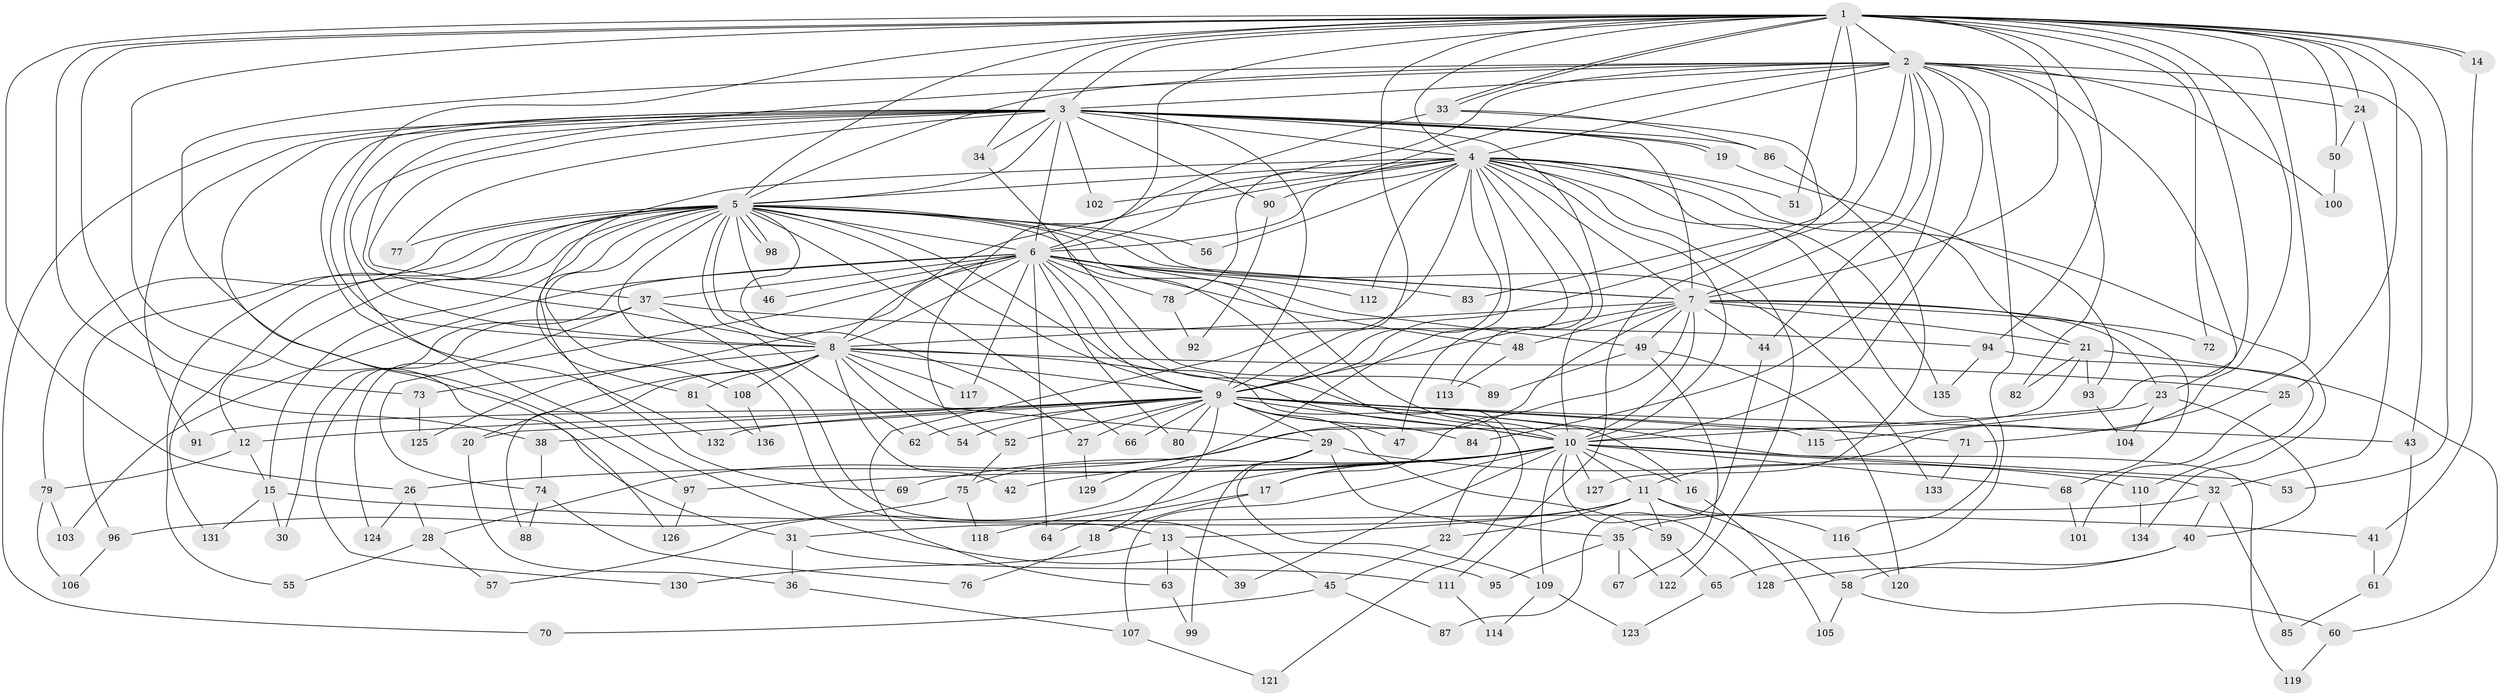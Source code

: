 // Generated by graph-tools (version 1.1) at 2025/01/03/09/25 03:01:23]
// undirected, 136 vertices, 297 edges
graph export_dot {
graph [start="1"]
  node [color=gray90,style=filled];
  1;
  2;
  3;
  4;
  5;
  6;
  7;
  8;
  9;
  10;
  11;
  12;
  13;
  14;
  15;
  16;
  17;
  18;
  19;
  20;
  21;
  22;
  23;
  24;
  25;
  26;
  27;
  28;
  29;
  30;
  31;
  32;
  33;
  34;
  35;
  36;
  37;
  38;
  39;
  40;
  41;
  42;
  43;
  44;
  45;
  46;
  47;
  48;
  49;
  50;
  51;
  52;
  53;
  54;
  55;
  56;
  57;
  58;
  59;
  60;
  61;
  62;
  63;
  64;
  65;
  66;
  67;
  68;
  69;
  70;
  71;
  72;
  73;
  74;
  75;
  76;
  77;
  78;
  79;
  80;
  81;
  82;
  83;
  84;
  85;
  86;
  87;
  88;
  89;
  90;
  91;
  92;
  93;
  94;
  95;
  96;
  97;
  98;
  99;
  100;
  101;
  102;
  103;
  104;
  105;
  106;
  107;
  108;
  109;
  110;
  111;
  112;
  113;
  114;
  115;
  116;
  117;
  118;
  119;
  120;
  121;
  122;
  123;
  124;
  125;
  126;
  127;
  128;
  129;
  130;
  131;
  132;
  133;
  134;
  135;
  136;
  1 -- 2;
  1 -- 3;
  1 -- 4;
  1 -- 5;
  1 -- 6;
  1 -- 7;
  1 -- 8;
  1 -- 9;
  1 -- 10;
  1 -- 11;
  1 -- 14;
  1 -- 14;
  1 -- 24;
  1 -- 25;
  1 -- 26;
  1 -- 31;
  1 -- 33;
  1 -- 33;
  1 -- 34;
  1 -- 38;
  1 -- 50;
  1 -- 51;
  1 -- 53;
  1 -- 71;
  1 -- 72;
  1 -- 73;
  1 -- 83;
  1 -- 94;
  2 -- 3;
  2 -- 4;
  2 -- 5;
  2 -- 6;
  2 -- 7;
  2 -- 8;
  2 -- 9;
  2 -- 10;
  2 -- 23;
  2 -- 24;
  2 -- 43;
  2 -- 44;
  2 -- 65;
  2 -- 78;
  2 -- 82;
  2 -- 84;
  2 -- 97;
  2 -- 100;
  3 -- 4;
  3 -- 5;
  3 -- 6;
  3 -- 7;
  3 -- 8;
  3 -- 9;
  3 -- 10;
  3 -- 19;
  3 -- 19;
  3 -- 34;
  3 -- 37;
  3 -- 70;
  3 -- 77;
  3 -- 86;
  3 -- 90;
  3 -- 91;
  3 -- 95;
  3 -- 102;
  3 -- 126;
  3 -- 132;
  4 -- 5;
  4 -- 6;
  4 -- 7;
  4 -- 8;
  4 -- 9;
  4 -- 10;
  4 -- 21;
  4 -- 47;
  4 -- 51;
  4 -- 56;
  4 -- 63;
  4 -- 81;
  4 -- 90;
  4 -- 102;
  4 -- 112;
  4 -- 113;
  4 -- 116;
  4 -- 122;
  4 -- 129;
  4 -- 134;
  4 -- 135;
  5 -- 6;
  5 -- 7;
  5 -- 8;
  5 -- 9;
  5 -- 10;
  5 -- 12;
  5 -- 13;
  5 -- 15;
  5 -- 22;
  5 -- 27;
  5 -- 46;
  5 -- 55;
  5 -- 56;
  5 -- 62;
  5 -- 66;
  5 -- 69;
  5 -- 77;
  5 -- 79;
  5 -- 96;
  5 -- 98;
  5 -- 98;
  5 -- 108;
  5 -- 121;
  5 -- 131;
  5 -- 133;
  6 -- 7;
  6 -- 8;
  6 -- 9;
  6 -- 10;
  6 -- 30;
  6 -- 37;
  6 -- 46;
  6 -- 48;
  6 -- 49;
  6 -- 64;
  6 -- 74;
  6 -- 78;
  6 -- 80;
  6 -- 83;
  6 -- 103;
  6 -- 112;
  6 -- 117;
  6 -- 125;
  7 -- 8;
  7 -- 9;
  7 -- 10;
  7 -- 17;
  7 -- 21;
  7 -- 23;
  7 -- 44;
  7 -- 48;
  7 -- 49;
  7 -- 68;
  7 -- 72;
  7 -- 75;
  8 -- 9;
  8 -- 10;
  8 -- 20;
  8 -- 25;
  8 -- 29;
  8 -- 42;
  8 -- 54;
  8 -- 73;
  8 -- 81;
  8 -- 88;
  8 -- 108;
  8 -- 117;
  9 -- 10;
  9 -- 12;
  9 -- 16;
  9 -- 18;
  9 -- 20;
  9 -- 27;
  9 -- 29;
  9 -- 38;
  9 -- 43;
  9 -- 47;
  9 -- 52;
  9 -- 54;
  9 -- 59;
  9 -- 62;
  9 -- 66;
  9 -- 71;
  9 -- 80;
  9 -- 84;
  9 -- 91;
  9 -- 115;
  9 -- 119;
  9 -- 132;
  10 -- 11;
  10 -- 16;
  10 -- 17;
  10 -- 26;
  10 -- 32;
  10 -- 39;
  10 -- 42;
  10 -- 53;
  10 -- 68;
  10 -- 69;
  10 -- 97;
  10 -- 107;
  10 -- 109;
  10 -- 118;
  10 -- 127;
  10 -- 128;
  11 -- 13;
  11 -- 22;
  11 -- 31;
  11 -- 58;
  11 -- 59;
  11 -- 116;
  12 -- 15;
  12 -- 79;
  13 -- 39;
  13 -- 63;
  13 -- 130;
  14 -- 41;
  15 -- 30;
  15 -- 41;
  15 -- 131;
  16 -- 105;
  17 -- 18;
  17 -- 64;
  18 -- 76;
  19 -- 93;
  20 -- 36;
  21 -- 28;
  21 -- 60;
  21 -- 82;
  21 -- 93;
  22 -- 45;
  23 -- 40;
  23 -- 104;
  23 -- 115;
  24 -- 32;
  24 -- 50;
  25 -- 101;
  26 -- 28;
  26 -- 124;
  27 -- 129;
  28 -- 55;
  28 -- 57;
  29 -- 35;
  29 -- 57;
  29 -- 99;
  29 -- 109;
  29 -- 110;
  31 -- 36;
  31 -- 111;
  32 -- 35;
  32 -- 40;
  32 -- 85;
  33 -- 52;
  33 -- 86;
  33 -- 111;
  34 -- 89;
  35 -- 67;
  35 -- 95;
  35 -- 122;
  36 -- 107;
  37 -- 45;
  37 -- 94;
  37 -- 124;
  37 -- 130;
  38 -- 74;
  40 -- 58;
  40 -- 128;
  41 -- 61;
  43 -- 61;
  44 -- 87;
  45 -- 70;
  45 -- 87;
  48 -- 113;
  49 -- 67;
  49 -- 89;
  49 -- 120;
  50 -- 100;
  52 -- 75;
  58 -- 60;
  58 -- 105;
  59 -- 65;
  60 -- 119;
  61 -- 85;
  63 -- 99;
  65 -- 123;
  68 -- 101;
  71 -- 133;
  73 -- 125;
  74 -- 76;
  74 -- 88;
  75 -- 96;
  75 -- 118;
  78 -- 92;
  79 -- 103;
  79 -- 106;
  81 -- 136;
  86 -- 127;
  90 -- 92;
  93 -- 104;
  94 -- 110;
  94 -- 135;
  96 -- 106;
  97 -- 126;
  107 -- 121;
  108 -- 136;
  109 -- 114;
  109 -- 123;
  110 -- 134;
  111 -- 114;
  116 -- 120;
}
